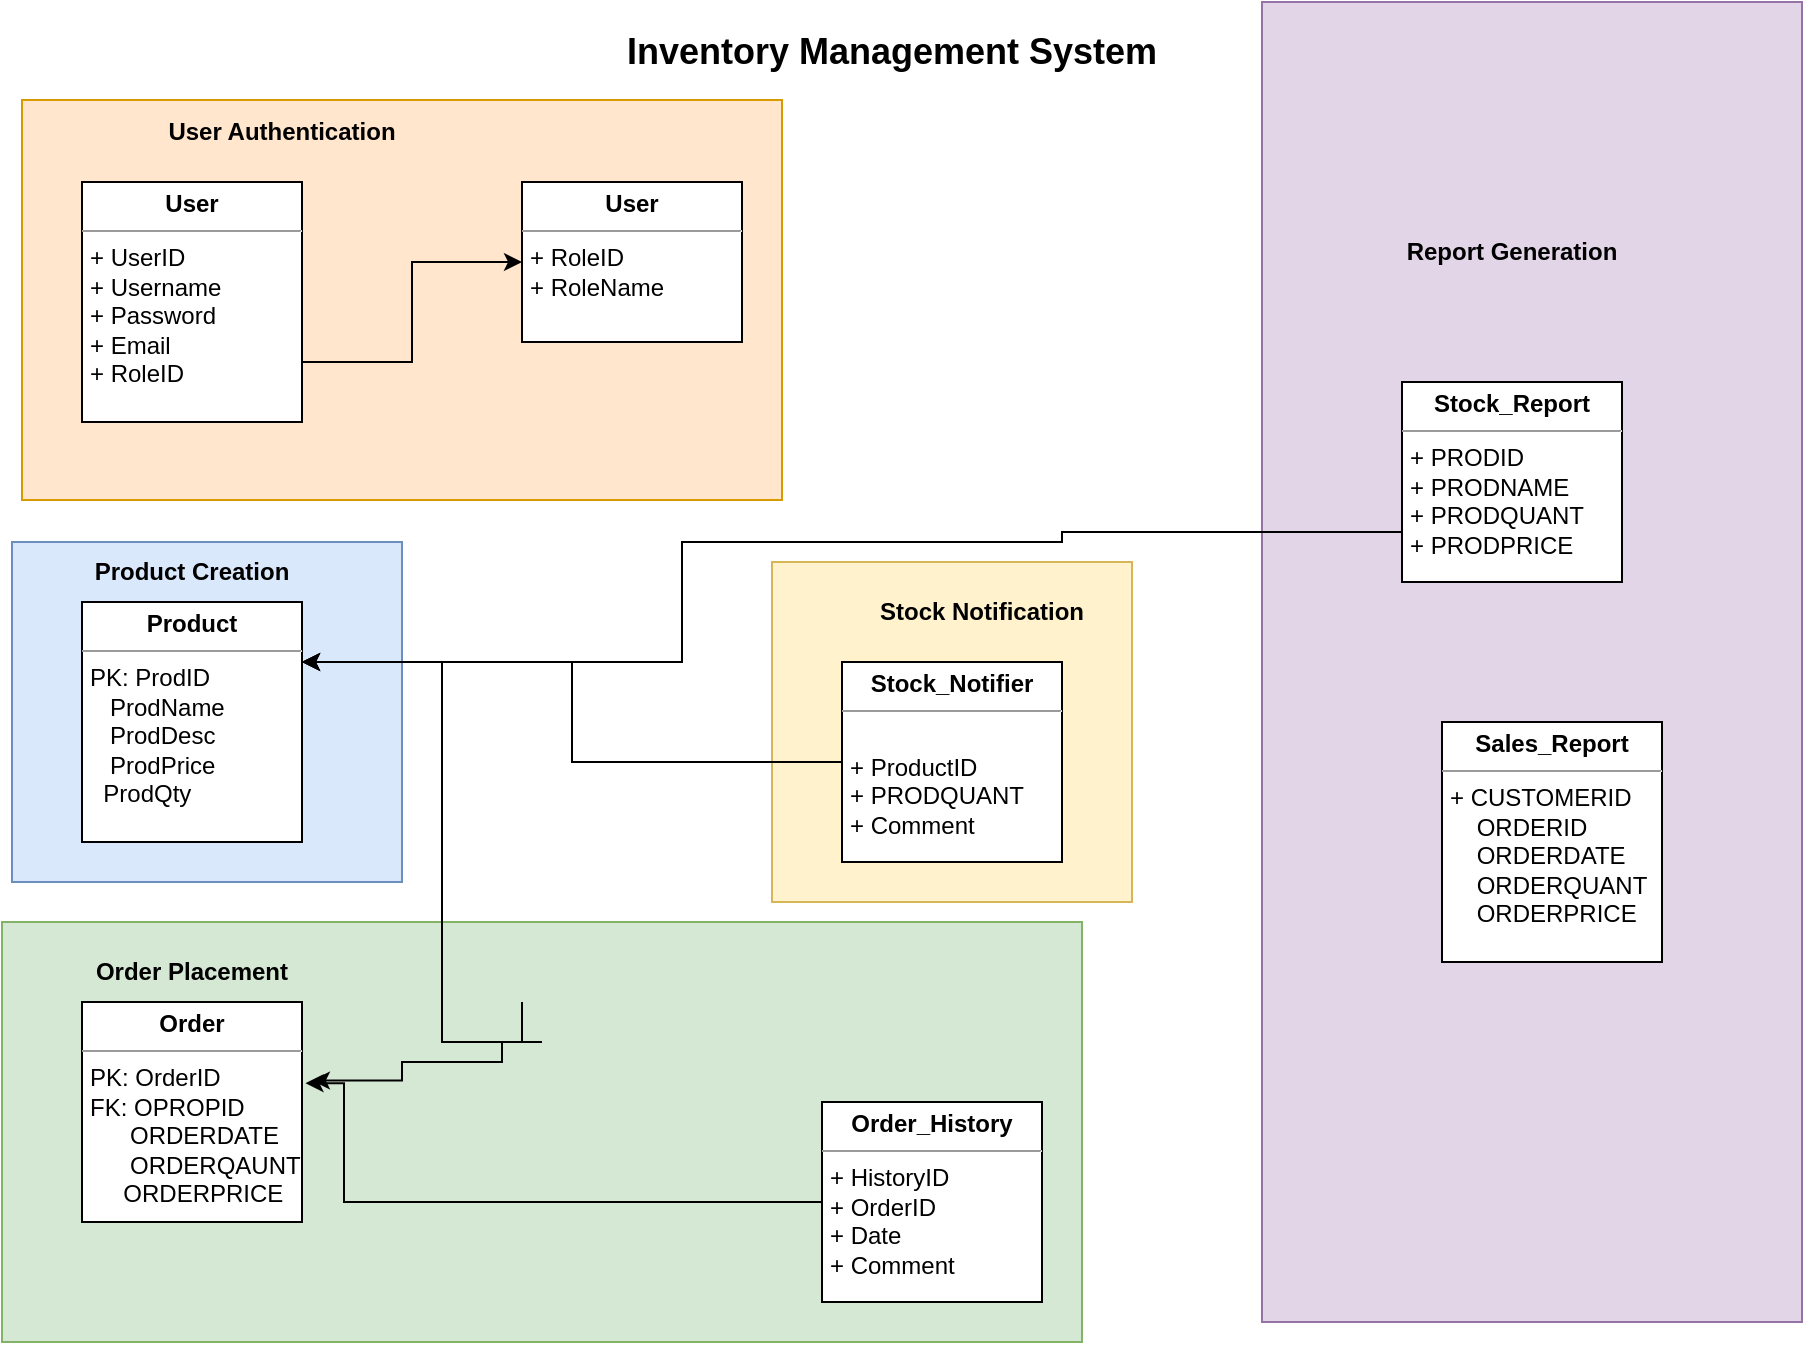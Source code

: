 <mxfile version="21.6.8" type="device">
  <diagram name="Page-1" id="Ulqz6ctCM9x09rQVWkXc">
    <mxGraphModel dx="1313" dy="1768" grid="1" gridSize="10" guides="1" tooltips="1" connect="1" arrows="1" fold="1" page="1" pageScale="1" pageWidth="850" pageHeight="1100" background="none" math="0" shadow="0">
      <root>
        <mxCell id="0" />
        <mxCell id="1" parent="0" />
        <mxCell id="ILElFcMMah7DCPC0IeXU-45" value="" style="verticalLabelPosition=bottom;verticalAlign=top;html=1;shape=mxgraph.basic.rect;fillColor2=none;strokeWidth=1;size=20;indent=5;fillColor=#d5e8d4;strokeColor=#82b366;" parent="1" vertex="1">
          <mxGeometry x="40" y="450" width="540" height="210" as="geometry" />
        </mxCell>
        <mxCell id="ILElFcMMah7DCPC0IeXU-40" value="" style="verticalLabelPosition=bottom;verticalAlign=top;html=1;shape=mxgraph.basic.rect;fillColor2=none;strokeWidth=1;size=20;indent=5;fillColor=#e1d5e7;strokeColor=#9673a6;" parent="1" vertex="1">
          <mxGeometry x="670" y="-10" width="270" height="660" as="geometry" />
        </mxCell>
        <mxCell id="ILElFcMMah7DCPC0IeXU-34" value="" style="verticalLabelPosition=bottom;verticalAlign=top;html=1;shape=mxgraph.basic.rect;fillColor2=none;strokeWidth=1;size=20;indent=5;fillColor=#fff2cc;strokeColor=#d6b656;" parent="1" vertex="1">
          <mxGeometry x="425" y="270" width="180" height="170" as="geometry" />
        </mxCell>
        <mxCell id="ILElFcMMah7DCPC0IeXU-31" value="" style="verticalLabelPosition=bottom;verticalAlign=top;html=1;shape=mxgraph.basic.rect;fillColor2=none;strokeWidth=1;size=20;indent=5;fillColor=#dae8fc;strokeColor=#6c8ebf;" parent="1" vertex="1">
          <mxGeometry x="45" y="260" width="195" height="170" as="geometry" />
        </mxCell>
        <mxCell id="ILElFcMMah7DCPC0IeXU-30" value="" style="verticalLabelPosition=bottom;verticalAlign=top;html=1;shape=mxgraph.basic.rect;fillColor2=none;strokeWidth=1;size=20;indent=5;fillColor=#ffe6cc;strokeColor=#d79b00;" parent="1" vertex="1">
          <mxGeometry x="50" y="39" width="380" height="200" as="geometry" />
        </mxCell>
        <mxCell id="ILElFcMMah7DCPC0IeXU-22" style="edgeStyle=orthogonalEdgeStyle;rounded=0;orthogonalLoop=1;jettySize=auto;html=1;exitX=1;exitY=0.75;exitDx=0;exitDy=0;entryX=0;entryY=0.5;entryDx=0;entryDy=0;" parent="1" source="ILElFcMMah7DCPC0IeXU-20" target="ILElFcMMah7DCPC0IeXU-21" edge="1">
          <mxGeometry relative="1" as="geometry" />
        </mxCell>
        <mxCell id="ILElFcMMah7DCPC0IeXU-20" value="&lt;p style=&quot;margin:0px;margin-top:4px;text-align:center;&quot;&gt;&lt;b&gt;User&lt;/b&gt;&lt;/p&gt;&lt;hr size=&quot;1&quot;&gt;&lt;p style=&quot;margin:0px;margin-left:4px;&quot;&gt;+ UserID&lt;/p&gt;&lt;p style=&quot;margin:0px;margin-left:4px;&quot;&gt;+ Username&lt;/p&gt;&lt;p style=&quot;margin:0px;margin-left:4px;&quot;&gt;+ Password&lt;/p&gt;&lt;p style=&quot;margin:0px;margin-left:4px;&quot;&gt;+ Email&lt;/p&gt;&lt;p style=&quot;margin:0px;margin-left:4px;&quot;&gt;+ RoleID&lt;/p&gt;" style="verticalAlign=top;align=left;overflow=fill;fontSize=12;fontFamily=Helvetica;html=1;whiteSpace=wrap;" parent="1" vertex="1">
          <mxGeometry x="80" y="80" width="110" height="120" as="geometry" />
        </mxCell>
        <mxCell id="ILElFcMMah7DCPC0IeXU-21" value="&lt;p style=&quot;margin:0px;margin-top:4px;text-align:center;&quot;&gt;&lt;b&gt;User&lt;/b&gt;&lt;/p&gt;&lt;hr size=&quot;1&quot;&gt;&lt;p style=&quot;margin:0px;margin-left:4px;&quot;&gt;+ RoleID&lt;/p&gt;&lt;p style=&quot;margin:0px;margin-left:4px;&quot;&gt;+ RoleName&lt;/p&gt;" style="verticalAlign=top;align=left;overflow=fill;fontSize=12;fontFamily=Helvetica;html=1;whiteSpace=wrap;" parent="1" vertex="1">
          <mxGeometry x="300" y="80" width="110" height="80" as="geometry" />
        </mxCell>
        <mxCell id="ILElFcMMah7DCPC0IeXU-24" value="&lt;p style=&quot;margin:0px;margin-top:4px;text-align:center;&quot;&gt;&lt;b&gt;Product&lt;/b&gt;&lt;/p&gt;&lt;hr size=&quot;1&quot;&gt;&lt;p style=&quot;margin:0px;margin-left:4px;&quot;&gt;PK: ProdID&lt;/p&gt;&lt;p style=&quot;margin:0px;margin-left:4px;&quot;&gt;&amp;nbsp; &amp;nbsp;ProdName&lt;/p&gt;&lt;p style=&quot;margin:0px;margin-left:4px;&quot;&gt;&amp;nbsp; &amp;nbsp;ProdDesc&lt;/p&gt;&lt;p style=&quot;margin:0px;margin-left:4px;&quot;&gt;&amp;nbsp; &amp;nbsp;ProdPrice&lt;/p&gt;&lt;p style=&quot;margin:0px;margin-left:4px;&quot;&gt;&amp;nbsp; ProdQty&lt;/p&gt;" style="verticalAlign=top;align=left;overflow=fill;fontSize=12;fontFamily=Helvetica;html=1;whiteSpace=wrap;" parent="1" vertex="1">
          <mxGeometry x="80" y="290" width="110" height="120" as="geometry" />
        </mxCell>
        <mxCell id="ILElFcMMah7DCPC0IeXU-25" value="&lt;p style=&quot;margin:0px;margin-top:4px;text-align:center;&quot;&gt;&lt;b&gt;Order&lt;/b&gt;&lt;/p&gt;&lt;hr size=&quot;1&quot;&gt;&lt;p style=&quot;margin:0px;margin-left:4px;&quot;&gt;PK: OrderID&lt;/p&gt;&lt;p style=&quot;margin:0px;margin-left:4px;&quot;&gt;FK: OPROPID&lt;/p&gt;&lt;p style=&quot;margin:0px;margin-left:4px;&quot;&gt;&amp;nbsp; &amp;nbsp; &amp;nbsp; ORDERDATE&lt;/p&gt;&lt;p style=&quot;margin:0px;margin-left:4px;&quot;&gt;&amp;nbsp; &amp;nbsp; &amp;nbsp; ORDERQAUNT&lt;/p&gt;&lt;p style=&quot;margin:0px;margin-left:4px;&quot;&gt;&amp;nbsp; &amp;nbsp; &amp;nbsp;ORDERPRICE&lt;/p&gt;" style="verticalAlign=top;align=left;overflow=fill;fontSize=12;fontFamily=Helvetica;html=1;whiteSpace=wrap;" parent="1" vertex="1">
          <mxGeometry x="80" y="490" width="110" height="110" as="geometry" />
        </mxCell>
        <mxCell id="ILElFcMMah7DCPC0IeXU-27" style="edgeStyle=orthogonalEdgeStyle;rounded=0;orthogonalLoop=1;jettySize=auto;html=1;entryX=1.045;entryY=0.357;entryDx=0;entryDy=0;entryPerimeter=0;" parent="1" target="ILElFcMMah7DCPC0IeXU-25" edge="1">
          <mxGeometry relative="1" as="geometry">
            <Array as="points">
              <mxPoint x="290" y="520" />
              <mxPoint x="240" y="520" />
              <mxPoint x="240" y="529" />
            </Array>
            <mxPoint x="310" y="510" as="sourcePoint" />
          </mxGeometry>
        </mxCell>
        <mxCell id="ILElFcMMah7DCPC0IeXU-29" style="edgeStyle=orthogonalEdgeStyle;rounded=0;orthogonalLoop=1;jettySize=auto;html=1;exitX=0;exitY=0.25;exitDx=0;exitDy=0;entryX=1;entryY=0.25;entryDx=0;entryDy=0;" parent="1" target="ILElFcMMah7DCPC0IeXU-24" edge="1">
          <mxGeometry relative="1" as="geometry">
            <Array as="points">
              <mxPoint x="300" y="510" />
              <mxPoint x="260" y="510" />
              <mxPoint x="260" y="320" />
            </Array>
            <mxPoint x="300" y="490" as="sourcePoint" />
          </mxGeometry>
        </mxCell>
        <mxCell id="ILElFcMMah7DCPC0IeXU-33" style="edgeStyle=orthogonalEdgeStyle;rounded=0;orthogonalLoop=1;jettySize=auto;html=1;exitX=0;exitY=0.5;exitDx=0;exitDy=0;entryX=1;entryY=0.25;entryDx=0;entryDy=0;" parent="1" source="ILElFcMMah7DCPC0IeXU-32" target="ILElFcMMah7DCPC0IeXU-24" edge="1">
          <mxGeometry relative="1" as="geometry" />
        </mxCell>
        <mxCell id="ILElFcMMah7DCPC0IeXU-32" value="&lt;p style=&quot;margin:0px;margin-top:4px;text-align:center;&quot;&gt;&lt;b&gt;Stock_Notifier&lt;/b&gt;&lt;/p&gt;&lt;hr size=&quot;1&quot;&gt;&lt;p style=&quot;margin:0px;margin-left:4px;&quot;&gt;&lt;br&gt;&lt;/p&gt;&lt;p style=&quot;margin:0px;margin-left:4px;&quot;&gt;+ ProductID&lt;/p&gt;&lt;p style=&quot;margin:0px;margin-left:4px;&quot;&gt;+ PRODQUANT&lt;/p&gt;&lt;p style=&quot;margin:0px;margin-left:4px;&quot;&gt;+ Comment&lt;/p&gt;" style="verticalAlign=top;align=left;overflow=fill;fontSize=12;fontFamily=Helvetica;html=1;whiteSpace=wrap;" parent="1" vertex="1">
          <mxGeometry x="460" y="320" width="110" height="100" as="geometry" />
        </mxCell>
        <mxCell id="ILElFcMMah7DCPC0IeXU-36" style="edgeStyle=orthogonalEdgeStyle;rounded=0;orthogonalLoop=1;jettySize=auto;html=1;exitX=0;exitY=0.5;exitDx=0;exitDy=0;entryX=1.016;entryY=0.369;entryDx=0;entryDy=0;entryPerimeter=0;" parent="1" source="ILElFcMMah7DCPC0IeXU-35" target="ILElFcMMah7DCPC0IeXU-25" edge="1">
          <mxGeometry relative="1" as="geometry">
            <mxPoint x="210" y="530" as="targetPoint" />
            <Array as="points">
              <mxPoint x="211" y="590" />
              <mxPoint x="211" y="531" />
            </Array>
          </mxGeometry>
        </mxCell>
        <mxCell id="ILElFcMMah7DCPC0IeXU-35" value="&lt;p style=&quot;margin:0px;margin-top:4px;text-align:center;&quot;&gt;&lt;b&gt;Order_History&lt;/b&gt;&lt;/p&gt;&lt;hr size=&quot;1&quot;&gt;&lt;p style=&quot;margin:0px;margin-left:4px;&quot;&gt;+ HistoryID&lt;/p&gt;&lt;p style=&quot;margin:0px;margin-left:4px;&quot;&gt;+ OrderID&lt;/p&gt;&lt;p style=&quot;margin:0px;margin-left:4px;&quot;&gt;+ Date&lt;/p&gt;&lt;p style=&quot;margin:0px;margin-left:4px;&quot;&gt;+ Comment&lt;/p&gt;" style="verticalAlign=top;align=left;overflow=fill;fontSize=12;fontFamily=Helvetica;html=1;whiteSpace=wrap;" parent="1" vertex="1">
          <mxGeometry x="450" y="540" width="110" height="100" as="geometry" />
        </mxCell>
        <mxCell id="ILElFcMMah7DCPC0IeXU-37" value="&lt;p style=&quot;margin:0px;margin-top:4px;text-align:center;&quot;&gt;&lt;b&gt;Sales_Report&lt;/b&gt;&lt;/p&gt;&lt;hr size=&quot;1&quot;&gt;&lt;p style=&quot;margin:0px;margin-left:4px;&quot;&gt;+ CUSTOMERID&lt;/p&gt;&lt;p style=&quot;margin:0px;margin-left:4px;&quot;&gt;&amp;nbsp; &amp;nbsp; ORDERID&lt;/p&gt;&lt;p style=&quot;margin:0px;margin-left:4px;&quot;&gt;&amp;nbsp; &amp;nbsp; ORDERDATE&lt;/p&gt;&lt;p style=&quot;margin:0px;margin-left:4px;&quot;&gt;&amp;nbsp; &amp;nbsp; ORDERQUANT&lt;/p&gt;&lt;p style=&quot;margin:0px;margin-left:4px;&quot;&gt;&amp;nbsp; &amp;nbsp; ORDERPRICE&lt;/p&gt;" style="verticalAlign=top;align=left;overflow=fill;fontSize=12;fontFamily=Helvetica;html=1;whiteSpace=wrap;" parent="1" vertex="1">
          <mxGeometry x="760" y="350" width="110" height="120" as="geometry" />
        </mxCell>
        <mxCell id="ILElFcMMah7DCPC0IeXU-48" style="edgeStyle=orthogonalEdgeStyle;rounded=0;orthogonalLoop=1;jettySize=auto;html=1;exitX=0;exitY=0.75;exitDx=0;exitDy=0;entryX=1;entryY=0.25;entryDx=0;entryDy=0;" parent="1" source="ILElFcMMah7DCPC0IeXU-38" target="ILElFcMMah7DCPC0IeXU-24" edge="1">
          <mxGeometry relative="1" as="geometry">
            <Array as="points">
              <mxPoint x="570" y="260" />
              <mxPoint x="380" y="260" />
              <mxPoint x="380" y="320" />
            </Array>
          </mxGeometry>
        </mxCell>
        <mxCell id="ILElFcMMah7DCPC0IeXU-38" value="&lt;p style=&quot;margin:0px;margin-top:4px;text-align:center;&quot;&gt;&lt;b&gt;Stock_Report&lt;/b&gt;&lt;/p&gt;&lt;hr size=&quot;1&quot;&gt;&lt;p style=&quot;margin:0px;margin-left:4px;&quot;&gt;+ PRODID&lt;/p&gt;&lt;p style=&quot;margin:0px;margin-left:4px;&quot;&gt;+ PRODNAME&lt;/p&gt;&lt;p style=&quot;margin:0px;margin-left:4px;&quot;&gt;+ PRODQUANT&lt;/p&gt;&lt;p style=&quot;margin:0px;margin-left:4px;&quot;&gt;+ PRODPRICE&lt;/p&gt;" style="verticalAlign=top;align=left;overflow=fill;fontSize=12;fontFamily=Helvetica;html=1;whiteSpace=wrap;" parent="1" vertex="1">
          <mxGeometry x="740" y="180" width="110" height="100" as="geometry" />
        </mxCell>
        <mxCell id="ILElFcMMah7DCPC0IeXU-42" value="&lt;b&gt;User Authentication&lt;/b&gt;" style="text;html=1;strokeColor=none;fillColor=none;align=center;verticalAlign=middle;whiteSpace=wrap;rounded=0;" parent="1" vertex="1">
          <mxGeometry x="120" y="40" width="120" height="30" as="geometry" />
        </mxCell>
        <mxCell id="ILElFcMMah7DCPC0IeXU-43" value="&lt;b&gt;Product Creation&lt;/b&gt;" style="text;html=1;strokeColor=none;fillColor=none;align=center;verticalAlign=middle;whiteSpace=wrap;rounded=0;" parent="1" vertex="1">
          <mxGeometry x="75" y="260" width="120" height="30" as="geometry" />
        </mxCell>
        <mxCell id="ILElFcMMah7DCPC0IeXU-44" value="&lt;b&gt;Stock Notification&lt;/b&gt;" style="text;html=1;strokeColor=none;fillColor=none;align=center;verticalAlign=middle;whiteSpace=wrap;rounded=0;" parent="1" vertex="1">
          <mxGeometry x="470" y="280" width="120" height="30" as="geometry" />
        </mxCell>
        <mxCell id="ILElFcMMah7DCPC0IeXU-46" value="&lt;b&gt;Order Placement&lt;/b&gt;" style="text;html=1;strokeColor=none;fillColor=none;align=center;verticalAlign=middle;whiteSpace=wrap;rounded=0;" parent="1" vertex="1">
          <mxGeometry x="75" y="460" width="120" height="30" as="geometry" />
        </mxCell>
        <mxCell id="ILElFcMMah7DCPC0IeXU-47" value="&lt;b&gt;Report Generation&lt;/b&gt;" style="text;html=1;strokeColor=none;fillColor=none;align=center;verticalAlign=middle;whiteSpace=wrap;rounded=0;" parent="1" vertex="1">
          <mxGeometry x="735" y="100" width="120" height="30" as="geometry" />
        </mxCell>
        <mxCell id="ILElFcMMah7DCPC0IeXU-51" value="&lt;b&gt;&lt;font style=&quot;font-size: 18px;&quot;&gt;Inventory Management System&lt;/font&gt;&lt;/b&gt;" style="text;html=1;strokeColor=none;fillColor=none;align=center;verticalAlign=middle;whiteSpace=wrap;rounded=0;" parent="1" vertex="1">
          <mxGeometry x="330" width="310" height="30" as="geometry" />
        </mxCell>
      </root>
    </mxGraphModel>
  </diagram>
</mxfile>
